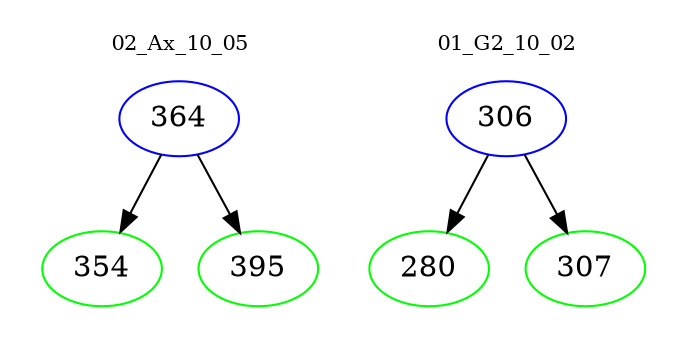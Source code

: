 digraph{
subgraph cluster_0 {
color = white
label = "02_Ax_10_05";
fontsize=10;
T0_364 [label="364", color="blue"]
T0_364 -> T0_354 [color="black"]
T0_354 [label="354", color="green"]
T0_364 -> T0_395 [color="black"]
T0_395 [label="395", color="green"]
}
subgraph cluster_1 {
color = white
label = "01_G2_10_02";
fontsize=10;
T1_306 [label="306", color="blue"]
T1_306 -> T1_280 [color="black"]
T1_280 [label="280", color="green"]
T1_306 -> T1_307 [color="black"]
T1_307 [label="307", color="green"]
}
}
